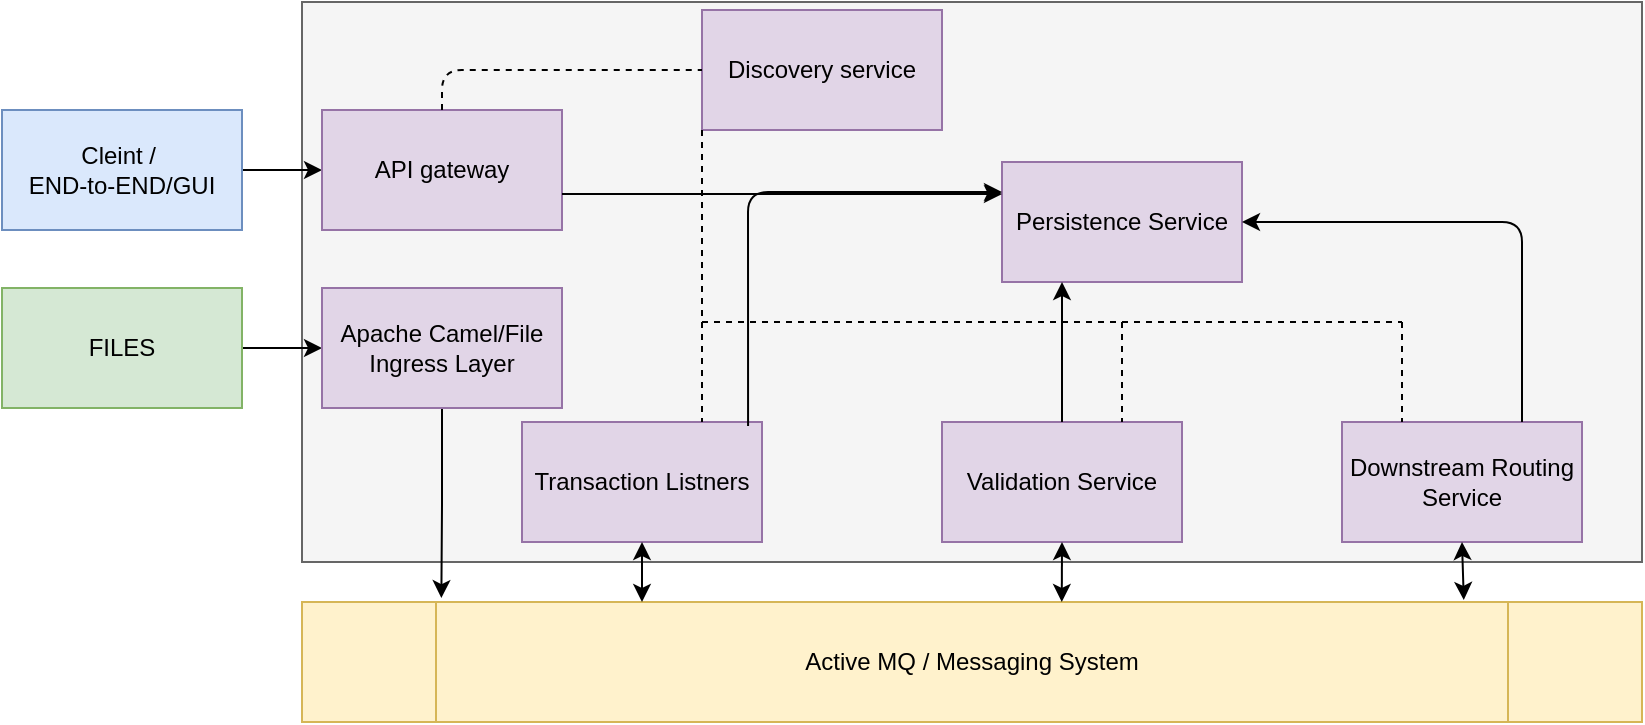 <mxfile version="14.6.9" type="device"><diagram id="9zHoKrL1l47oM0_kkzwu" name="Page-1"><mxGraphModel dx="868" dy="482" grid="1" gridSize="10" guides="1" tooltips="1" connect="1" arrows="1" fold="1" page="1" pageScale="1" pageWidth="850" pageHeight="1100" math="0" shadow="0"><root><mxCell id="0"/><mxCell id="1" parent="0"/><mxCell id="Gty2JeBu8iExxEPw7bdL-1" value="" style="rounded=0;whiteSpace=wrap;html=1;fillColor=#f5f5f5;strokeColor=#666666;fontColor=#333333;" parent="1" vertex="1"><mxGeometry x="160" y="40" width="670" height="280" as="geometry"/></mxCell><mxCell id="Gty2JeBu8iExxEPw7bdL-19" style="edgeStyle=orthogonalEdgeStyle;rounded=0;orthogonalLoop=1;jettySize=auto;html=1;exitX=1;exitY=0.5;exitDx=0;exitDy=0;entryX=0;entryY=0.5;entryDx=0;entryDy=0;" parent="1" source="Gty2JeBu8iExxEPw7bdL-2" target="Gty2JeBu8iExxEPw7bdL-16" edge="1"><mxGeometry relative="1" as="geometry"/></mxCell><mxCell id="Gty2JeBu8iExxEPw7bdL-2" value="FILES" style="rounded=0;whiteSpace=wrap;html=1;fillColor=#d5e8d4;strokeColor=#82b366;" parent="1" vertex="1"><mxGeometry x="10" y="183" width="120" height="60" as="geometry"/></mxCell><mxCell id="Gty2JeBu8iExxEPw7bdL-17" style="edgeStyle=orthogonalEdgeStyle;rounded=0;orthogonalLoop=1;jettySize=auto;html=1;exitX=1;exitY=0.5;exitDx=0;exitDy=0;entryX=0;entryY=0.5;entryDx=0;entryDy=0;" parent="1" source="Gty2JeBu8iExxEPw7bdL-4" target="Gty2JeBu8iExxEPw7bdL-15" edge="1"><mxGeometry relative="1" as="geometry"/></mxCell><mxCell id="Gty2JeBu8iExxEPw7bdL-4" value="Cleint /&amp;nbsp;&lt;br&gt;END-to-END/GUI" style="rounded=0;whiteSpace=wrap;html=1;fillColor=#dae8fc;strokeColor=#6c8ebf;" parent="1" vertex="1"><mxGeometry x="10" y="94" width="120" height="60" as="geometry"/></mxCell><mxCell id="Gty2JeBu8iExxEPw7bdL-7" value="Active MQ / Messaging System" style="shape=process;whiteSpace=wrap;html=1;backgroundOutline=1;fillColor=#fff2cc;strokeColor=#d6b656;" parent="1" vertex="1"><mxGeometry x="160" y="340" width="670" height="60" as="geometry"/></mxCell><mxCell id="Gty2JeBu8iExxEPw7bdL-8" value="Transaction Listners" style="rounded=0;whiteSpace=wrap;html=1;fillColor=#e1d5e7;strokeColor=#9673a6;" parent="1" vertex="1"><mxGeometry x="270" y="250" width="120" height="60" as="geometry"/></mxCell><mxCell id="Gty2JeBu8iExxEPw7bdL-9" value="Validation Service" style="rounded=0;whiteSpace=wrap;html=1;fillColor=#e1d5e7;strokeColor=#9673a6;" parent="1" vertex="1"><mxGeometry x="480" y="250" width="120" height="60" as="geometry"/></mxCell><mxCell id="Gty2JeBu8iExxEPw7bdL-10" value="Downstream Routing Service" style="rounded=0;whiteSpace=wrap;html=1;fillColor=#e1d5e7;strokeColor=#9673a6;" parent="1" vertex="1"><mxGeometry x="680" y="250" width="120" height="60" as="geometry"/></mxCell><mxCell id="Gty2JeBu8iExxEPw7bdL-14" value="Discovery service" style="rounded=0;whiteSpace=wrap;html=1;fillColor=#e1d5e7;strokeColor=#9673a6;" parent="1" vertex="1"><mxGeometry x="360" y="44" width="120" height="60" as="geometry"/></mxCell><mxCell id="Gty2JeBu8iExxEPw7bdL-15" value="API gateway" style="rounded=0;whiteSpace=wrap;html=1;fillColor=#e1d5e7;strokeColor=#9673a6;" parent="1" vertex="1"><mxGeometry x="170" y="94" width="120" height="60" as="geometry"/></mxCell><mxCell id="Gty2JeBu8iExxEPw7bdL-23" style="edgeStyle=orthogonalEdgeStyle;rounded=0;orthogonalLoop=1;jettySize=auto;html=1;exitX=0.5;exitY=1;exitDx=0;exitDy=0;entryX=0.104;entryY=-0.033;entryDx=0;entryDy=0;entryPerimeter=0;" parent="1" source="Gty2JeBu8iExxEPw7bdL-16" target="Gty2JeBu8iExxEPw7bdL-7" edge="1"><mxGeometry relative="1" as="geometry"/></mxCell><mxCell id="Gty2JeBu8iExxEPw7bdL-16" value="Apache Camel/File Ingress Layer" style="rounded=0;whiteSpace=wrap;html=1;fillColor=#e1d5e7;strokeColor=#9673a6;" parent="1" vertex="1"><mxGeometry x="170" y="183" width="120" height="60" as="geometry"/></mxCell><mxCell id="Gty2JeBu8iExxEPw7bdL-28" value="" style="endArrow=none;dashed=1;html=1;exitX=0;exitY=1;exitDx=0;exitDy=0;entryX=0.75;entryY=0;entryDx=0;entryDy=0;" parent="1" source="Gty2JeBu8iExxEPw7bdL-14" target="Gty2JeBu8iExxEPw7bdL-8" edge="1"><mxGeometry width="50" height="50" relative="1" as="geometry"><mxPoint x="400" y="250" as="sourcePoint"/><mxPoint x="450" y="200" as="targetPoint"/></mxGeometry></mxCell><mxCell id="Gty2JeBu8iExxEPw7bdL-29" value="" style="endArrow=none;dashed=1;html=1;" parent="1" edge="1"><mxGeometry width="50" height="50" relative="1" as="geometry"><mxPoint x="360" y="200" as="sourcePoint"/><mxPoint x="710" y="200" as="targetPoint"/></mxGeometry></mxCell><mxCell id="Gty2JeBu8iExxEPw7bdL-31" value="" style="endArrow=none;dashed=1;html=1;entryX=0.25;entryY=0;entryDx=0;entryDy=0;" parent="1" target="Gty2JeBu8iExxEPw7bdL-10" edge="1"><mxGeometry width="50" height="50" relative="1" as="geometry"><mxPoint x="710" y="200" as="sourcePoint"/><mxPoint x="450" y="200" as="targetPoint"/></mxGeometry></mxCell><mxCell id="Gty2JeBu8iExxEPw7bdL-32" value="" style="endArrow=none;dashed=1;html=1;entryX=0.75;entryY=0;entryDx=0;entryDy=0;" parent="1" target="Gty2JeBu8iExxEPw7bdL-9" edge="1"><mxGeometry width="50" height="50" relative="1" as="geometry"><mxPoint x="570" y="200" as="sourcePoint"/><mxPoint x="450" y="200" as="targetPoint"/></mxGeometry></mxCell><mxCell id="Gty2JeBu8iExxEPw7bdL-33" value="Persistence Service" style="rounded=0;whiteSpace=wrap;html=1;fillColor=#e1d5e7;strokeColor=#9673a6;" parent="1" vertex="1"><mxGeometry x="510" y="120" width="120" height="60" as="geometry"/></mxCell><mxCell id="Gty2JeBu8iExxEPw7bdL-34" value="" style="endArrow=none;dashed=1;html=1;entryX=0;entryY=0.5;entryDx=0;entryDy=0;exitX=0.5;exitY=0;exitDx=0;exitDy=0;" parent="1" source="Gty2JeBu8iExxEPw7bdL-15" target="Gty2JeBu8iExxEPw7bdL-14" edge="1"><mxGeometry width="50" height="50" relative="1" as="geometry"><mxPoint x="400" y="250" as="sourcePoint"/><mxPoint x="450" y="200" as="targetPoint"/><Array as="points"><mxPoint x="230" y="74"/></Array></mxGeometry></mxCell><mxCell id="Gty2JeBu8iExxEPw7bdL-36" value="" style="endArrow=classic;html=1;exitX=0.942;exitY=0.033;exitDx=0;exitDy=0;exitPerimeter=0;entryX=0;entryY=0.25;entryDx=0;entryDy=0;" parent="1" source="Gty2JeBu8iExxEPw7bdL-8" target="Gty2JeBu8iExxEPw7bdL-33" edge="1"><mxGeometry width="50" height="50" relative="1" as="geometry"><mxPoint x="400" y="250" as="sourcePoint"/><mxPoint x="450" y="200" as="targetPoint"/><Array as="points"><mxPoint x="383" y="135"/></Array></mxGeometry></mxCell><mxCell id="Gty2JeBu8iExxEPw7bdL-37" value="" style="endArrow=classic;html=1;entryX=0;entryY=0.25;entryDx=0;entryDy=0;" parent="1" edge="1"><mxGeometry width="50" height="50" relative="1" as="geometry"><mxPoint x="290" y="136" as="sourcePoint"/><mxPoint x="510" y="136" as="targetPoint"/></mxGeometry></mxCell><mxCell id="Gty2JeBu8iExxEPw7bdL-38" value="" style="endArrow=classic;html=1;exitX=0.5;exitY=0;exitDx=0;exitDy=0;entryX=0.25;entryY=1;entryDx=0;entryDy=0;" parent="1" source="Gty2JeBu8iExxEPw7bdL-9" target="Gty2JeBu8iExxEPw7bdL-33" edge="1"><mxGeometry width="50" height="50" relative="1" as="geometry"><mxPoint x="400" y="250" as="sourcePoint"/><mxPoint x="450" y="200" as="targetPoint"/></mxGeometry></mxCell><mxCell id="Gty2JeBu8iExxEPw7bdL-39" value="" style="endArrow=classic;html=1;exitX=0.75;exitY=0;exitDx=0;exitDy=0;entryX=1;entryY=0.5;entryDx=0;entryDy=0;" parent="1" source="Gty2JeBu8iExxEPw7bdL-10" target="Gty2JeBu8iExxEPw7bdL-33" edge="1"><mxGeometry width="50" height="50" relative="1" as="geometry"><mxPoint x="400" y="250" as="sourcePoint"/><mxPoint x="450" y="200" as="targetPoint"/><Array as="points"><mxPoint x="770" y="150"/></Array></mxGeometry></mxCell><mxCell id="v8WSmRxbwQODBeZW36jo-5" value="" style="endArrow=classic;startArrow=classic;html=1;entryX=0.5;entryY=1;entryDx=0;entryDy=0;" edge="1" parent="1" target="Gty2JeBu8iExxEPw7bdL-8"><mxGeometry width="50" height="50" relative="1" as="geometry"><mxPoint x="330" y="340" as="sourcePoint"/><mxPoint x="450" y="230" as="targetPoint"/></mxGeometry></mxCell><mxCell id="v8WSmRxbwQODBeZW36jo-6" value="" style="endArrow=classic;startArrow=classic;html=1;entryX=0.5;entryY=1;entryDx=0;entryDy=0;exitX=0.567;exitY=0;exitDx=0;exitDy=0;exitPerimeter=0;" edge="1" parent="1" source="Gty2JeBu8iExxEPw7bdL-7" target="Gty2JeBu8iExxEPw7bdL-9"><mxGeometry width="50" height="50" relative="1" as="geometry"><mxPoint x="540" y="330" as="sourcePoint"/><mxPoint x="340" y="320" as="targetPoint"/></mxGeometry></mxCell><mxCell id="v8WSmRxbwQODBeZW36jo-7" value="" style="endArrow=classic;startArrow=classic;html=1;entryX=0.5;entryY=1;entryDx=0;entryDy=0;exitX=0.867;exitY=-0.017;exitDx=0;exitDy=0;exitPerimeter=0;" edge="1" parent="1" source="Gty2JeBu8iExxEPw7bdL-7" target="Gty2JeBu8iExxEPw7bdL-10"><mxGeometry width="50" height="50" relative="1" as="geometry"><mxPoint x="549.89" y="350" as="sourcePoint"/><mxPoint x="550" y="320" as="targetPoint"/></mxGeometry></mxCell></root></mxGraphModel></diagram></mxfile>